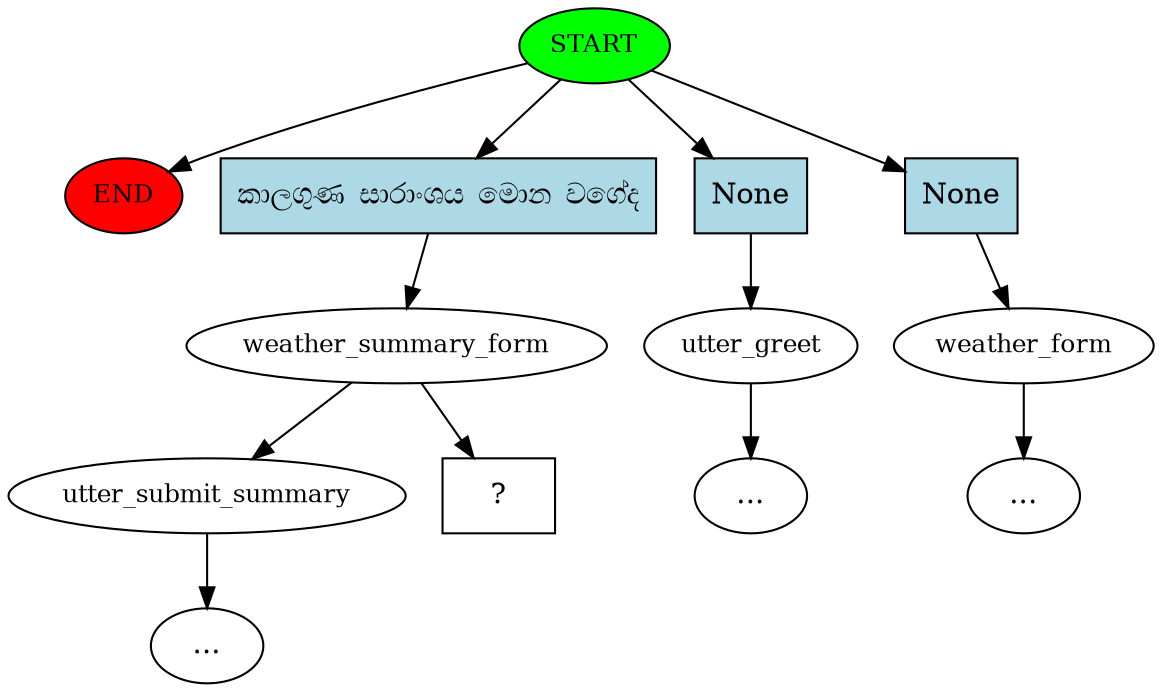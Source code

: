 digraph  {
0 [class="start active", fillcolor=green, fontsize=12, label=START, style=filled];
"-1" [class=end, fillcolor=red, fontsize=12, label=END, style=filled];
1 [class=active, fontsize=12, label=weather_summary_form];
2 [class="", fontsize=12, label=utter_submit_summary];
"-4" [class=ellipsis, label="..."];
5 [class="", fontsize=12, label=utter_greet];
6 [class="", fontsize=12, label=weather_form];
"-6" [class=ellipsis, label="..."];
"-10" [class=ellipsis, label="..."];
12 [class="intent dashed active", label="  ?  ", shape=rect];
13 [class="intent active", fillcolor=lightblue, label="කාලගුණ සාරාංශය මොන වගේද", shape=rect, style=filled];
14 [class=intent, fillcolor=lightblue, label=None, shape=rect, style=filled];
15 [class=intent, fillcolor=lightblue, label=None, shape=rect, style=filled];
0 -> "-1"  [class="", key=NONE, label=""];
0 -> 13  [class=active, key=0];
0 -> 14  [class="", key=0];
0 -> 15  [class="", key=0];
1 -> 2  [class="", key=NONE, label=""];
1 -> 12  [class=active, key=NONE, label=""];
2 -> "-4"  [class="", key=NONE, label=""];
5 -> "-10"  [class="", key=NONE, label=""];
6 -> "-6"  [class="", key=NONE, label=""];
13 -> 1  [class=active, key=0];
14 -> 5  [class="", key=0];
15 -> 6  [class="", key=0];
}

